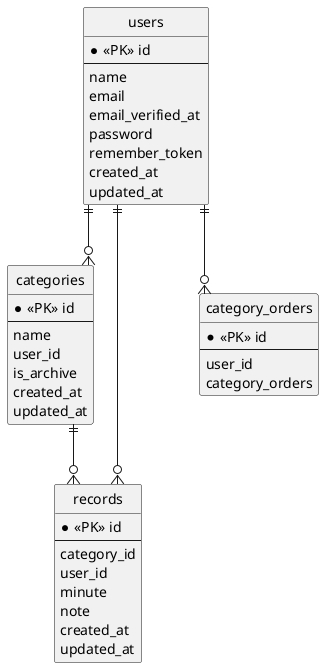 @startuml er-figure
hide circle
skinparam linetype ortho

entity "users" as users {
  * <<PK>> id
  --
  name
  email
  email_verified_at
  password
  remember_token
  created_at
  updated_at
}

entity "categories" as categories {
    * <<PK>> id
    --
    name
    user_id
    is_archive
    created_at
    updated_at
}

entity "records" as records {
    * <<PK>> id
    --
    category_id
    user_id
    minute
    note
    created_at
    updated_at
}

entity "category_orders" as category_orders {
    * <<PK>> id
    --
    user_id
    category_orders
}

users ||--o{ categories
users ||--o{ records
users ||--o{ category_orders
categories ||--o{ records

@enduml